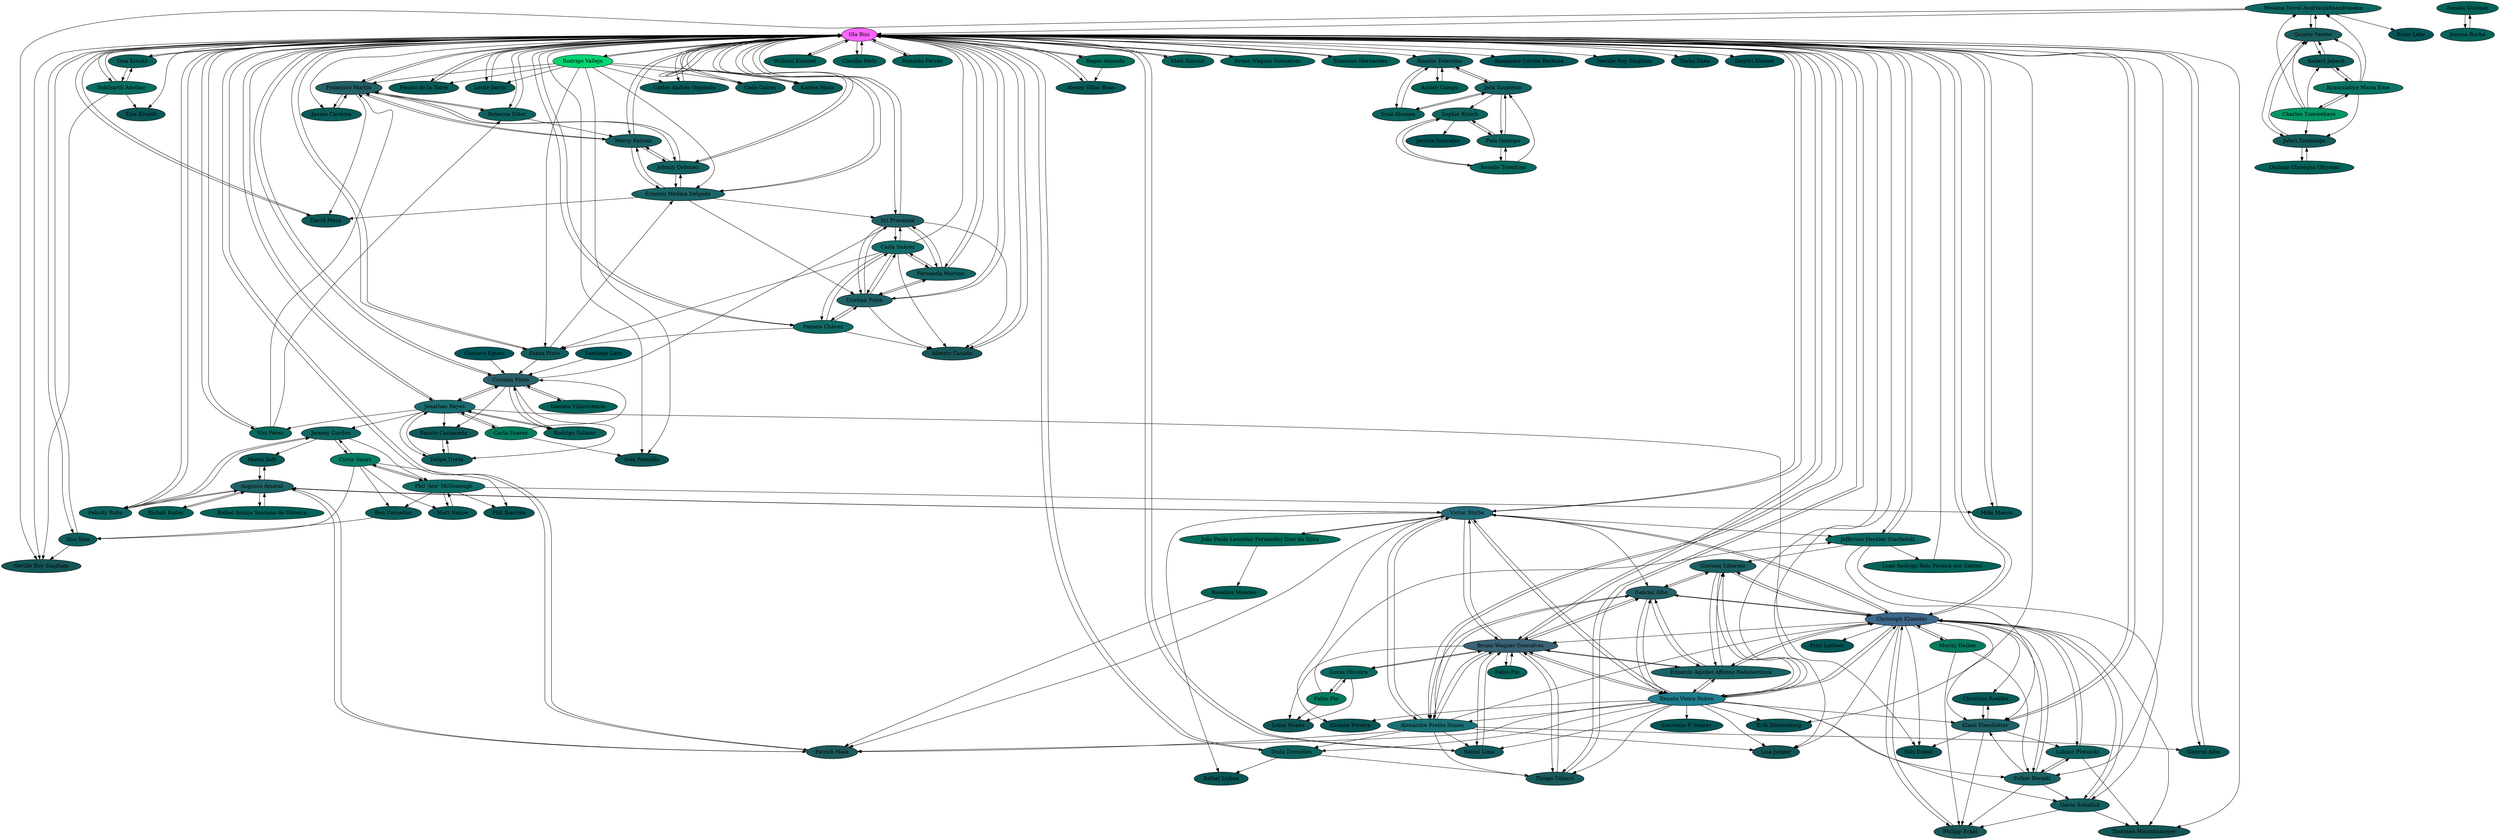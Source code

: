 digraph "Keyring Statistics" {
overlap=scale
splines=true
sep=.1
//10
node [style=filled]
//2 0 0.0408163265306122,0.333333333333333,0.333333333333333
"9712FFE8" [fillcolor="0.5,0.877551020408163,0.333333333333333",label="Tina Krouth"]
//1 1 0.0204081632653061,0.383333333333333,0.344827586206897
"6CC4EE03" [fillcolor="0.482316948367428,0.94676131322094,0.383333333333333",label="Olulana Olusegun Oluyemi"]
//5 1 0.102040816326531,0.343333333333333,0.344827586206897
"80CFCE7E" [fillcolor="0.50102576489533,0.704081632653061,0.344827586206897",label="Philipp Eckel"]
//2 2 0.0408163265306122,0.383333333333333,0.35632183908046
"32DAB0BC" [fillcolor="0.486856373203666,0.893522626441881,0.383333333333333",label="Tina Krouth"]
//3 2 0.0612244897959184,0.366666666666667,0.35632183908046
"1F6C72FE" [fillcolor="0.494355272252515,0.833024118738404,0.366666666666667",label="Guo Xiao"]
//2 6 0.0408163265306122,0.483333333333333,0.402298850574713
"53BE59A7" [fillcolor="0.469479710567468,0.915552427867699,0.483333333333333",label="Cyrus Vaziri"]
//1 1 0.0204081632653061,0.383333333333333,0.344827586206897
"00CDA795" [fillcolor="0.482316948367428,0.94676131322094,0.383333333333333",label="Rafael Araújo Santana de Oliveira"]
//4 4 0.0816326530612245,0.383333333333333,0.379310344827586
"76D502DD" [fillcolor="0.497777604996825,0.787045252883762,0.383333333333333",label="Jack Singleton"]
//5 4 0.102040816326531,0.373333333333333,0.379310344827586
"33D1CE78" [fillcolor="0.503592780597857,0.730983302411874,0.379310344827586",label="Giovane Liberato"]
//3 3 0.0612244897959184,0.383333333333333,0.367816091954023
"8560BFB4" [fillcolor="0.491971015548192,0.840283939662822,0.383333333333333",label="Sophie Krisch"]
//1 1 0.0204081632653061,0.383333333333333,0.344827586206897
"AF294929" [fillcolor="0.482316948367428,0.94676131322094,0.383333333333333",label="William Kimmel"]
//2 0 0.0408163265306122,0.333333333333333,0.333333333333333
"AAEE5B5C" [fillcolor="0.5,0.877551020408163,0.333333333333333",label="Erik Dörnenburg"]
//4 0 0.0816326530612245,0.333333333333333,0.333333333333333
"445A6930" [fillcolor="0.5,0.755102040816327,0.333333333333333",label="Thorsten Hinrichsmeyer"]
//1 10 0.0204081632653061,0.833333333333333,0.448275862068966
"BD55253B" [fillcolor="0.421055162795171,0.975510204081633,0.833333333333333",label="Rodrigo Vallejo"]
//2 1 0.0408163265306122,0.358333333333333,0.344827586206897
"1CD3507B" [fillcolor="0.492910748696353,0.88609397247271,0.358333333333333",label="Mike Mason"]
//4 3 0.0816326530612245,0.370833333333333,0.367816091954023
"143052D0" [fillcolor="0.4982611605106,0.779867002980968,0.370833333333333",label="Gavin Schalliol"]
//1 1 0.0204081632653061,0.383333333333333,0.344827586206897
"83FD50D4" [fillcolor="0.482316948367428,0.94676131322094,0.383333333333333",label="Claudia Melo"]
//2 1 0.0408163265306122,0.358333333333333,0.344827586206897
"323E6F0D" [fillcolor="0.492910748696353,0.88609397247271,0.358333333333333",label="Jaume Cardona"]
//3 3 0.0612244897959184,0.383333333333333,0.367816091954023
"44A7DFAF" [fillcolor="0.491971015548192,0.840283939662822,0.383333333333333",label="Duda Dornelles"]
//1 0 0.0204081632653061,0.333333333333333,0.333333333333333
"E9C6455B" [fillcolor="0.5,0.938775510204082,0.333333333333333",label="Brain Leke"]
//4 3 0.0816326530612245,0.370833333333333,0.367816091954023
"875D87B9" [fillcolor="0.4982611605106,0.779867002980968,0.370833333333333",label="Rosalie Tolentino"]
//3 5 0.0612244897959184,0.416666666666667,0.390804597701149
"36277123" [fillcolor="0.487873288236265,0.853061224489796,0.416666666666667",label="Jefferson Heckler Stachelski"]
//2 3 0.0408163265306122,0.408333333333333,0.367816091954023
"E62BFC43" [fillcolor="0.481625684150058,0.900041649312786,0.408333333333333",label="Vivi Pérez"]
//0 1 0,0.333333333333333,0.344827586206897
"4F394673" [fillcolor="0.505555555555556,1,0.344827586206897",label="Santiago Lazo"]
//11 11 0.224489795918367,0.383333333333333,0.459770114942529
"3E1C038B" [fillcolor="0.554145895646394,0.511734693877551,0.459770114942529",label="Bruno Wagner Goncalves"]
//1 1 0.0204081632653061,0.383333333333333,0.344827586206897
"82017E7E" [fillcolor="0.482316948367428,0.94676131322094,0.383333333333333",label="Renata Gusmao"]
//2 1 0.0408163265306122,0.358333333333333,0.344827586206897
"70BBBD1B" [fillcolor="0.492910748696353,0.88609397247271,0.358333333333333",label="Fausto de la Torre"]
//4 0 0.0816326530612245,0.333333333333333,0.333333333333333
"743A8C7E" [fillcolor="0.5,0.755102040816327,0.333333333333333",label="Neville Roy Singham"]
//2 5 0.0408163265306122,0.458333333333333,0.390804597701149
"6F79F0AE" [fillcolor="0.473043518973711,0.910946196660482,0.458333333333333",label="Kyamulabye Maria Eme"]
//1 0 0.0204081632653061,0.333333333333333,0.333333333333333
"6DE45F17" [fillcolor="0.5,0.938775510204082,0.333333333333333",label="Alexandre Corrêa Barbosa"]
//1 1 0.0204081632653061,0.383333333333333,0.344827586206897
"BC9085F1" [fillcolor="0.482316948367428,0.94676131322094,0.383333333333333",label="Ashley Campo"]
//1 1 0.0204081632653061,0.383333333333333,0.344827586206897
"9B8676C9" [fillcolor="0.482316948367428,0.94676131322094,0.383333333333333",label="Rishab Bailey"]
//4 2 0.0816326530612245,0.358333333333333,0.35632183908046
"96F7C727" [fillcolor="0.498788405428509,0.77218794494542,0.358333333333333",label="Jafari Sitakange"]
//4 7 0.0816326530612245,0.420833333333333,0.413793103448276
"433416A1" [fillcolor="0.496540774486159,0.806021418468377,0.420833333333333",label="Carla Suárez"]
//3 3 0.0612244897959184,0.383333333333333,0.367816091954023
"154EB853" [fillcolor="0.491971015548192,0.840283939662822,0.383333333333333",label="Pam Ocampo"]
//1 1 0.0204081632653061,0.383333333333333,0.344827586206897
"EA5C7C4F" [fillcolor="0.482316948367428,0.94676131322094,0.383333333333333",label="Ronaldo Ferraz"]
//1 2 0.0204081632653061,0.433333333333333,0.35632183908046
"14CE2DBE" [fillcolor="0.468916283209301,0.952904238618524,0.433333333333333",label="João Paulo Leonidas Fernandes Dias da Silva"]
//1 2 0.0204081632653061,0.433333333333333,0.35632183908046
"FDB6EA6C" [fillcolor="0.468916283209301,0.952904238618524,0.433333333333333",label="Roger Almeida"]
//3 0 0.0612244897959184,0.333333333333333,0.333333333333333
"5CF42AA7" [fillcolor="0.5,0.816326530612245,0.333333333333333",label="Nils Eckelt"]
//6 2 0.122448979591837,0.35,0.35632183908046
"703AEE4B" [fillcolor="0.504505182213307,0.656352863726136,0.35632183908046",label="Patrick Maia"]
//1 0 0.0204081632653061,0.333333333333333,0.333333333333333
"95B82AC8" [fillcolor="0.5,0.938775510204082,0.333333333333333",label="Lourenço P. Soares"]
//1 1 0.0204081632653061,0.383333333333333,0.344827586206897
"9CE6BE93" [fillcolor="0.482316948367428,0.94676131322094,0.383333333333333",label="Matt Simons"]
//5 2 0.102040816326531,0.353333333333333,0.35632183908046
"3B27C5E2" [fillcolor="0.501958794587946,0.713627386438446,0.35632183908046",label="Thiago Colucci"]
//3 1 0.0612244897959184,0.35,0.344827586206897
"B3DED49D" [fillcolor="0.497014743511636,0.825072886297376,0.35",label="David Meza"]
//5 3 0.102040816326531,0.363333333333333,0.367816091954023
"F6B5BFEE" [fillcolor="0.502811120917917,0.722576530612245,0.367816091954023",label="Quintis Venter"]
//2 1 0.0408163265306122,0.358333333333333,0.344827586206897
"A3851924" [fillcolor="0.492910748696353,0.88609397247271,0.358333333333333",label="Leslie Jarrin"]
//3 3 0.0612244897959184,0.383333333333333,0.367816091954023
"9C533C4A" [fillcolor="0.491971015548192,0.840283939662822,0.383333333333333",label="Rebecca Sliter"]
//2 3 0.0408163265306122,0.408333333333333,0.367816091954023
"2ACCE022" [fillcolor="0.481625684150058,0.900041649312786,0.408333333333333",label="Rosalie Tolentino"]
//1 1 0.0204081632653061,0.383333333333333,0.344827586206897
"4889C853" [fillcolor="0.482316948367428,0.94676131322094,0.383333333333333",label="Bruno Wagner Goncalves"]
//7 12 0.142857142857143,0.419047619047619,0.471264367816092
"8537F8E3" [fillcolor="0.5265,0.696864111498258,0.471264367816092",label="Victor Shyba"]
//7 6 0.142857142857143,0.376190476190476,0.402298850574713
"7EEBFC35" [fillcolor="0.516772151898734,0.644897959183673,0.402298850574713",label="Gabriel Albo"]
//4 4 0.0816326530612245,0.383333333333333,0.379310344827586
"E46BAEF6" [fillcolor="0.497777604996825,0.787045252883762,0.383333333333333",label="Fernanda Martins"]
//1 1 0.0204081632653061,0.383333333333333,0.344827586206897
"02670419" [fillcolor="0.482316948367428,0.94676131322094,0.383333333333333",label="Jessica Rocha"]
//2 1 0.0408163265306122,0.358333333333333,0.344827586206897
"30A587F0" [fillcolor="0.492910748696353,0.88609397247271,0.358333333333333",label="Alexey Villas Boas"]
//4 4 0.0816326530612245,0.383333333333333,0.379310344827586
"F4A8A574" [fillcolor="0.497777604996825,0.787045252883762,0.383333333333333",label="Johnny Ordonez"]
//3 4 0.0612244897959184,0.4,0.379310344827586
"26CAC048" [fillcolor="0.489821354383049,0.846938775510204,0.4",label="Jeremy Gordon"]
//6 6 0.122448979591837,0.383333333333333,0.402298850574713
"AFF4D130" [fillcolor="0.511295054484493,0.695626822157434,0.402298850574713",label="Cristian Pinto"]
//5 9 0.102040816326531,0.423333333333333,0.436781609195402
"141C1EBE" [fillcolor="0.506695865451997,0.766380236305048,0.436781609195402",label="Jonathan Reyes"]
//2 0 0.0408163265306122,0.333333333333333,0.333333333333333
"4C1FE8B6" [fillcolor="0.5,0.877551020408163,0.333333333333333",label="Gislene Pereira"]
//6 19 0.122448979591837,0.491666666666667,0.551724137931034
"33E3BF7A" [fillcolor="0.523317395264117,0.778061224489796,0.551724137931034",label="Renata Vieira Nobre"]
//5 4 0.102040816326531,0.373333333333333,0.379310344827586
"678B6A68" [fillcolor="0.503592780597857,0.730983302411874,0.379310344827586",label="Mercy Falconi"]
//2 0 0.0408163265306122,0.333333333333333,0.333333333333333
"C060A870" [fillcolor="0.5,0.877551020408163,0.333333333333333",label="Rafael Lisboa"]
//3 1 0.0612244897959184,0.35,0.344827586206897
"42888BA8" [fillcolor="0.497014743511636,0.825072886297376,0.35",label="Fausto Castaneda"]
//4 2 0.0816326530612245,0.358333333333333,0.35632183908046
"66C99327" [fillcolor="0.498788405428509,0.77218794494542,0.358333333333333",label="Neissi Lima"]
//4 0 0.0816326530612245,0.333333333333333,0.333333333333333
"094AAA22" [fillcolor="0.5,0.755102040816327,0.333333333333333",label="Lisa Junger"]
//5 1 0.102040816326531,0.343333333333333,0.344827586206897
"7E93770F" [fillcolor="0.50102576489533,0.704081632653061,0.344827586206897",label="Alberto Casado"]
//7 6 0.142857142857143,0.376190476190476,0.402298850574713
"408C215D" [fillcolor="0.516772151898734,0.644897959183673,0.402298850574713",label="Francisco Martin"]
//3 3 0.0612244897959184,0.383333333333333,0.367816091954023
"813DE512" [fillcolor="0.491971015548192,0.840283939662822,0.383333333333333",label="Lukasz Plotnicki"]
//1 5 0.0204081632653061,0.583333333333333,0.390804597701149
"77149BE4" [fillcolor="0.442997534465396,0.965014577259475,0.583333333333333",label="Charles Tumwebaze"]
//1 1 0.0204081632653061,0.383333333333333,0.344827586206897
"C30A0B2E" [fillcolor="0.482316948367428,0.94676131322094,0.383333333333333",label="Fabio Pio"]
//5 5 0.102040816326531,0.383333333333333,0.390804597701149
"DE05EE51" [fillcolor="0.504312212293528,0.738895558223289,0.390804597701149",label="Folker Bernitt"]
//1 3 0.0204081632653061,0.483333333333333,0.367816091954023
"F75C32B1" [fillcolor="0.4584103980339,0.957776213933849,0.483333333333333",label="Moritz Heiber"]
//1 1 0.0204081632653061,0.383333333333333,0.344827586206897
"A5DF2A8E" [fillcolor="0.482316948367428,0.94676131322094,0.383333333333333",label="Émerson Hernandez"]
//6 5 0.122448979591837,0.375,0.390804597701149
"DA52029D" [fillcolor="0.509815705128205,0.686674669867947,0.390804597701149",label="Klaus Fleerkötter"]
//3 5 0.0612244897959184,0.416666666666667,0.390804597701149
"6C69CC5D" [fillcolor="0.487873288236265,0.853061224489796,0.416666666666667",label="Phil 'Ace' McDonough"]
//1 1 0.0204081632653061,0.383333333333333,0.344827586206897
"6B9A6F2D" [fillcolor="0.482316948367428,0.94676131322094,0.383333333333333",label="Roselma Mendes"]
//49 58 1,0.392517006802721,1
"BB77E554" [fillcolor="0.833333333333333,0.607482993197279,1",label="Ola Bini"]
//3 0 0.0612244897959184,0.333333333333333,0.333333333333333
"ECBAC7CB" [fillcolor="0.5,0.816326530612245,0.333333333333333",label="Luiza Nunes"]
//3 2 0.0612244897959184,0.366666666666667,0.35632183908046
"9496B716" [fillcolor="0.494355272252515,0.833024118738404,0.366666666666667",label="Robert Jakech"]
//1 0 0.0204081632653061,0.333333333333333,0.333333333333333
"A138D402" [fillcolor="0.5,0.938775510204082,0.333333333333333",label="Finn Lorbeer"]
//1 0 0.0204081632653061,0.333333333333333,0.333333333333333
"628DD739" [fillcolor="0.5,0.938775510204082,0.333333333333333",label="Neville Roy Singham"]
//1 3 0.0204081632653061,0.483333333333333,0.367816091954023
"F760FC8E" [fillcolor="0.4584103980339,0.957776213933849,0.483333333333333",label="Carla Suarez"]
//8 7 0.163265306122449,0.377083333333333,0.413793103448276
"6A6F3D96" [fillcolor="0.524421621410737,0.605442176870748,0.413793103448276",label="Cristian Pinto"]
//5 6 0.102040816326531,0.393333333333333,0.402298850574713
"275BDB05" [fillcolor="0.5049765625,0.746355685131195,0.402298850574713",label="Ernesto Medina Delgado"]
//2 4 0.0408163265306122,0.433333333333333,0.379310344827586
"042D4486" [fillcolor="0.477061296041754,0.905808477237049,0.433333333333333",label="Siddharth Adelkar"]
//3 5 0.0612244897959184,0.416666666666667,0.390804597701149
"4A857BA4" [fillcolor="0.487873288236265,0.853061224489796,0.416666666666667",label="Pamela Chávez"]
//2 1 0.0408163265306122,0.358333333333333,0.344827586206897
"27C9150E" [fillcolor="0.492910748696353,0.88609397247271,0.358333333333333",label="Marta Saft"]
//5 11 0.102040816326531,0.443333333333333,0.459770114942529
"1E9988C4" [fillcolor="0.507657923497268,0.778061224489796,0.459770114942529",label="Alexandre Pretto Nunes"]
//2 1 0.0408163265306122,0.358333333333333,0.344827586206897
"CBF793AD" [fillcolor="0.492910748696353,0.88609397247271,0.358333333333333",label="Carlos Andrés Oquendo"]
//3 3 0.0612244897959184,0.383333333333333,0.367816091954023
"519405B2" [fillcolor="0.491971015548192,0.840283939662822,0.383333333333333",label="Felicity Ruby"]
//2 1 0.0408163265306122,0.358333333333333,0.344827586206897
"52A07C26" [fillcolor="0.492910748696353,0.88609397247271,0.358333333333333",label="Cade Cairns"]
//3 2 0.0612244897959184,0.366666666666667,0.35632183908046
"BDC09B8D" [fillcolor="0.494355272252515,0.833024118738404,0.366666666666667",label="Felipe Ureta"]
//2 1 0.0408163265306122,0.358333333333333,0.344827586206897
"0C4FB618" [fillcolor="0.492910748696353,0.88609397247271,0.358333333333333",label="Gabriel Albo"]
//1 1 0.0204081632653061,0.383333333333333,0.344827586206897
"1957D785" [fillcolor="0.482316948367428,0.94676131322094,0.383333333333333",label="Daniela Villavicencio"]
//3 4 0.0612244897959184,0.4,0.379310344827586
"B7E33CAD" [fillcolor="0.489821354383049,0.846938775510204,0.4",label="Misaina Naval Andrianjafinandrasana"]
//2 2 0.0408163265306122,0.383333333333333,0.35632183908046
"E2AC7303" [fillcolor="0.486856373203666,0.893522626441881,0.383333333333333",label="Irsal Alsanea"]
//2 2 0.0408163265306122,0.383333333333333,0.35632183908046
"AD431B2F" [fillcolor="0.486856373203666,0.893522626441881,0.383333333333333",label="Rodrigo Salazar"]
//4 3 0.0816326530612245,0.370833333333333,0.367816091954023
"1064CCCF" [fillcolor="0.4982611605106,0.779867002980968,0.370833333333333",label="Diana Pinto"]
//5 5 0.102040816326531,0.383333333333333,0.390804597701149
"64870192" [fillcolor="0.504312212293528,0.738895558223289,0.390804597701149",label="Eduardo Aquiles Affonso Radanovitsck"]
//3 0 0.0612244897959184,0.333333333333333,0.333333333333333
"A0203DEC" [fillcolor="0.5,0.816326530612245,0.333333333333333",label="Iván Pazmiño"]
//6 5 0.122448979591837,0.375,0.390804597701149
"3CFD49C8" [fillcolor="0.509815705128205,0.686674669867947,0.390804597701149",label="Sri Prasanna"]
//1 0 0.0204081632653061,0.333333333333333,0.333333333333333
"6BCD81C9" [fillcolor="0.5,0.938775510204082,0.333333333333333",label="Tasha Shea"]
//2 1 0.0408163265306122,0.358333333333333,0.344827586206897
"BF379367" [fillcolor="0.492910748696353,0.88609397247271,0.358333333333333",label="Christina Roelfes"]
//1 0 0.0204081632653061,0.333333333333333,0.333333333333333
"9EBB18F4" [fillcolor="0.5,0.938775510204082,0.333333333333333",label="Dmytri Kleiner"]
//0 1 0,0.333333333333333,0.344827586206897
"C2D9A3D7" [fillcolor="0.505555555555556,1,0.344827586206897",label="Gustavo Eguez"]
//2 1 0.0408163265306122,0.358333333333333,0.344827586206897
"F82DC982" [fillcolor="0.492910748696353,0.88609397247271,0.358333333333333",label="Matt Nance"]
//2 0 0.0408163265306122,0.333333333333333,0.333333333333333
"DACB5766" [fillcolor="0.5,0.877551020408163,0.333333333333333",label="Phil Ibarrola"]
//2 3 0.0408163265306122,0.408333333333333,0.367816091954023
"3200E052" [fillcolor="0.481625684150058,0.900041649312786,0.408333333333333",label="Lucas Oliveira"]
//2 1 0.0408163265306122,0.358333333333333,0.344827586206897
"48577D6B" [fillcolor="0.492910748696353,0.88609397247271,0.358333333333333",label="Ben Cornelius"]
//6 6 0.122448979591837,0.383333333333333,0.402298850574713
"F72BB51D" [fillcolor="0.511295054484493,0.695626822157434,0.402298850574713",label="Augusto Amaral"]
//1 3 0.0204081632653061,0.483333333333333,0.367816091954023
"E3423DE5" [fillcolor="0.4584103980339,0.957776213933849,0.483333333333333",label="Fabio Pio"]
//1 0 0.0204081632653061,0.333333333333333,0.333333333333333
"1685A6CC" [fillcolor="0.5,0.938775510204082,0.333333333333333",label="Jessica Gonzalez"]
//2 1 0.0408163265306122,0.358333333333333,0.344827586206897
"C6007297" [fillcolor="0.492910748696353,0.88609397247271,0.358333333333333",label="Karina Mora"]
//12 18 0.244897959183673,0.408333333333333,0.540229885057471
"E9691A14" [fillcolor="0.574434074662431,0.546678245766392,0.540229885057471",label="Christoph Kluenter"]
//1 1 0.0204081632653061,0.383333333333333,0.344827586206897
"23D88464" [fillcolor="0.482316948367428,0.94676131322094,0.383333333333333",label="Luan Rodrigo Reis Pereira dos Santos"]
{ "F72BB51D" } -> "00CDA795"
{ "82017E7E" } -> "02670419"
{ "32DAB0BC" "BB77E554" } -> "042D4486"
{ "BB77E554" "E9691A14" "1E9988C4" "33E3BF7A" } -> "094AAA22"
{ "BB77E554" "1E9988C4" } -> "0C4FB618"
{ "4A857BA4" "BD55253B" "BB77E554" "433416A1" } -> "1064CCCF"
{ "F760FC8E" "AD431B2F" "BB77E554" "6A6F3D96" "BDC09B8D" } -> "141C1EBE"
{ "33E3BF7A" "E9691A14" "36277123" "DE05EE51" } -> "143052D0"
{ "8537F8E3" } -> "14CE2DBE"
{ "8560BFB4" "2ACCE022" "76D502DD" } -> "154EB853"
{ "8560BFB4" } -> "1685A6CC"
{ "6A6F3D96" } -> "1957D785"
{ "BB77E554" "6C69CC5D" } -> "1CD3507B"
{ "7EEBFC35" "BB77E554" "3E1C038B" "8537F8E3" "33E3BF7A" } -> "1E9988C4"
{ "53BE59A7" "48577D6B" "BB77E554" } -> "1F6C72FE"
{ "36277123" } -> "23D88464"
{ "141C1EBE" "53BE59A7" "519405B2" } -> "26CAC048"
{ "F4A8A574" "BB77E554" "1064CCCF" "BD55253B" "678B6A68" } -> "275BDB05"
{ "26CAC048" "F72BB51D" } -> "27C9150E"
{ "8560BFB4" "154EB853" } -> "2ACCE022"
{ "FDB6EA6C" "BB77E554" } -> "30A587F0"
{ "3E1C038B" "E3423DE5" } -> "3200E052"
{ "408C215D" "BB77E554" } -> "323E6F0D"
{ "BB77E554" "042D4486" } -> "32DAB0BC"
{ "33E3BF7A" "64870192" "E9691A14" "36277123" "7EEBFC35" } -> "33D1CE78"
{ "33D1CE78" "8537F8E3" "3E1C038B" "7EEBFC35" "E9691A14" "64870192" } -> "33E3BF7A"
{ "E3423DE5" "BB77E554" "8537F8E3" } -> "36277123"
{ "3E1C038B" "BB77E554" "44A7DFAF" "1E9988C4" "33E3BF7A" } -> "3B27C5E2"
{ "BB77E554" "275BDB05" "E46BAEF6" "AFF4D130" "6A6F3D96" "433416A1" } -> "3CFD49C8"
{ "3200E052" "64870192" "1E9988C4" "33E3BF7A" "C30A0B2E" "8537F8E3" "BB77E554" "3B27C5E2" "7EEBFC35" "66C99327" "E9691A14" } -> "3E1C038B"
{ "BD55253B" "BB77E554" "678B6A68" "323E6F0D" "9C533C4A" "E62BFC43" "F4A8A574" } -> "408C215D"
{ "6A6F3D96" "141C1EBE" "BDC09B8D" } -> "42888BA8"
{ "3CFD49C8" "4A857BA4" "E46BAEF6" "AFF4D130" } -> "433416A1"
{ "BB77E554" "813DE512" "143052D0" "E9691A14" } -> "445A6930"
{ "BB77E554" "33E3BF7A" "1E9988C4" } -> "44A7DFAF"
{ "53BE59A7" "6C69CC5D" } -> "48577D6B"
{ "BB77E554" } -> "4889C853"
{ "BB77E554" "433416A1" "AFF4D130" } -> "4A857BA4"
{ "8537F8E3" "33E3BF7A" } -> "4C1FE8B6"
{ "F72BB51D" "26CAC048" "BB77E554" } -> "519405B2"
{ "BD55253B" "BB77E554" } -> "52A07C26"
{ "6C69CC5D" "26CAC048" } -> "53BE59A7"
{ "DA52029D" "E9691A14" "141C1EBE" } -> "5CF42AA7"
{ "BB77E554" } -> "628DD739"
{ "E9691A14" "33E3BF7A" "33D1CE78" "3E1C038B" "7EEBFC35" } -> "64870192"
{ "BB77E554" "3E1C038B" "33E3BF7A" "1E9988C4" } -> "66C99327"
{ "F4A8A574" "9C533C4A" "BB77E554" "275BDB05" "408C215D" } -> "678B6A68"
{ "C2D9A3D7" "141C1EBE" "4F394673" "F760FC8E" "BB77E554" "1064CCCF" "AD431B2F" "1957D785" } -> "6A6F3D96"
{ "14CE2DBE" } -> "6B9A6F2D"
{ "BB77E554" } -> "6BCD81C9"
{ "26CAC048" "F82DC982" "53BE59A7" } -> "6C69CC5D"
{ "96F7C727" } -> "6CC4EE03"
{ "BB77E554" } -> "6DE45F17"
{ "9496B716" "77149BE4" } -> "6F79F0AE"
{ "BB77E554" "8537F8E3" "6B9A6F2D" "33E3BF7A" "1E9988C4" "F72BB51D" } -> "703AEE4B"
{ "BD55253B" "BB77E554" } -> "70BBBD1B"
{ "1F6C72FE" "B7E33CAD" "BB77E554" "042D4486" } -> "743A8C7E"
{ "2ACCE022" "154EB853" "875D87B9" "E2AC7303" } -> "76D502DD"
{ "6F79F0AE" } -> "77149BE4"
{ "BB77E554" "3CFD49C8" "4A857BA4" "433416A1" "AFF4D130" } -> "7E93770F"
{ "E9691A14" "1E9988C4" "64870192" "33E3BF7A" "33D1CE78" "8537F8E3" "3E1C038B" } -> "7EEBFC35"
{ "E9691A14" "DE05EE51" "DA52029D" "143052D0" "F75C32B1" } -> "80CFCE7E"
{ "DA52029D" "DE05EE51" "E9691A14" } -> "813DE512"
{ "02670419" } -> "82017E7E"
{ "BB77E554" } -> "83FD50D4"
{ "1E9988C4" "F72BB51D" "33E3BF7A" "E9691A14" "14CE2DBE" "3E1C038B" "BB77E554" } -> "8537F8E3"
{ "2ACCE022" "76D502DD" "154EB853" } -> "8560BFB4"
{ "76D502DD" "BC9085F1" "E2AC7303" "BB77E554" } -> "875D87B9"
{ "6F79F0AE" "F6B5BFEE" "77149BE4" } -> "9496B716"
{ "33E3BF7A" } -> "95B82AC8"
{ "6F79F0AE" "6CC4EE03" "77149BE4" "F6B5BFEE" } -> "96F7C727"
{ "042D4486" "BB77E554" } -> "9712FFE8"
{ "F72BB51D" } -> "9B8676C9"
{ "408C215D" "BB77E554" "E62BFC43" } -> "9C533C4A"
{ "BB77E554" } -> "9CE6BE93"
{ "BB77E554" } -> "9EBB18F4"
{ "BD55253B" "BB77E554" "F760FC8E" } -> "A0203DEC"
{ "E9691A14" } -> "A138D402"
{ "BD55253B" "BB77E554" } -> "A3851924"
{ "BB77E554" } -> "A5DF2A8E"
{ "BB77E554" "33E3BF7A" } -> "AAEE5B5C"
{ "141C1EBE" "6A6F3D96" } -> "AD431B2F"
{ "BB77E554" } -> "AF294929"
{ "E46BAEF6" "275BDB05" "433416A1" "4A857BA4" "3CFD49C8" "BB77E554" } -> "AFF4D130"
{ "275BDB05" "408C215D" "BB77E554" } -> "B3DED49D"
{ "6F79F0AE" "77149BE4" "F6B5BFEE" } -> "B7E33CAD"
{ "519405B2" "CBF793AD" "1E9988C4" "703AEE4B" "52A07C26" "1F6C72FE" "32DAB0BC" "0C4FB618" "9CE6BE93" "A5DF2A8E" "AF294929" "DA52029D" "B7E33CAD" "1064CCCF" "3B27C5E2" "BD55253B" "B3DED49D" "1CD3507B" "83FD50D4" "A3851924" "9C533C4A" "44A7DFAF" "4889C853" "3CFD49C8" "8537F8E3" "E46BAEF6" "36277123" "E62BFC43" "3E1C038B" "70BBBD1B" "6A6F3D96" "30A587F0" "F4A8A574" "275BDB05" "141C1EBE" "AFF4D130" "C6007297" "33E3BF7A" "678B6A68" "66C99327" "E9691A14" "408C215D" "433416A1" "7E93770F" "042D4486" "4A857BA4" "EA5C7C4F" "23D88464" "FDB6EA6C" } -> "BB77E554"
{ "875D87B9" } -> "BC9085F1"
{ "BB77E554" } -> "BD55253B"
{ "42888BA8" "141C1EBE" "6A6F3D96" } -> "BDC09B8D"
{ "DA52029D" "E9691A14" } -> "BF379367"
{ "8537F8E3" "44A7DFAF" } -> "C060A870"
{ "3E1C038B" } -> "C30A0B2E"
{ "BD55253B" "BB77E554" } -> "C6007297"
{ "BD55253B" "BB77E554" } -> "CBF793AD"
{ "BB77E554" "BF379367" "36277123" "DE05EE51" "E9691A14" "33E3BF7A" } -> "DA52029D"
{ "6C69CC5D" "53BE59A7" } -> "DACB5766"
{ "BB77E554" "813DE512" "F75C32B1" "33E3BF7A" "E9691A14" } -> "DE05EE51"
{ "875D87B9" "76D502DD" } -> "E2AC7303"
{ "3200E052" } -> "E3423DE5"
{ "433416A1" "AFF4D130" "BB77E554" "3CFD49C8" } -> "E46BAEF6"
{ "141C1EBE" "BB77E554" } -> "E62BFC43"
{ "DE05EE51" "F75C32B1" "33D1CE78" "BB77E554" "7EEBFC35" "8537F8E3" "813DE512" "33E3BF7A" "64870192" "1E9988C4" "143052D0" "80CFCE7E" } -> "E9691A14"
{ "B7E33CAD" } -> "E9C6455B"
{ "BB77E554" } -> "EA5C7C4F"
{ "3E1C038B" "E3423DE5" "3200E052" } -> "ECBAC7CB"
{ "678B6A68" "BB77E554" "275BDB05" "408C215D" } -> "F4A8A574"
{ "77149BE4" "96F7C727" "9496B716" "B7E33CAD" "6F79F0AE" } -> "F6B5BFEE"
{ "00CDA795" "519405B2" "9B8676C9" "703AEE4B" "27C9150E" "8537F8E3" } -> "F72BB51D"
{ "E9691A14" } -> "F75C32B1"
{ "141C1EBE" } -> "F760FC8E"
{ "6C69CC5D" "53BE59A7" } -> "F82DC982"
{ "BB77E554" } -> "FDB6EA6C"
}
